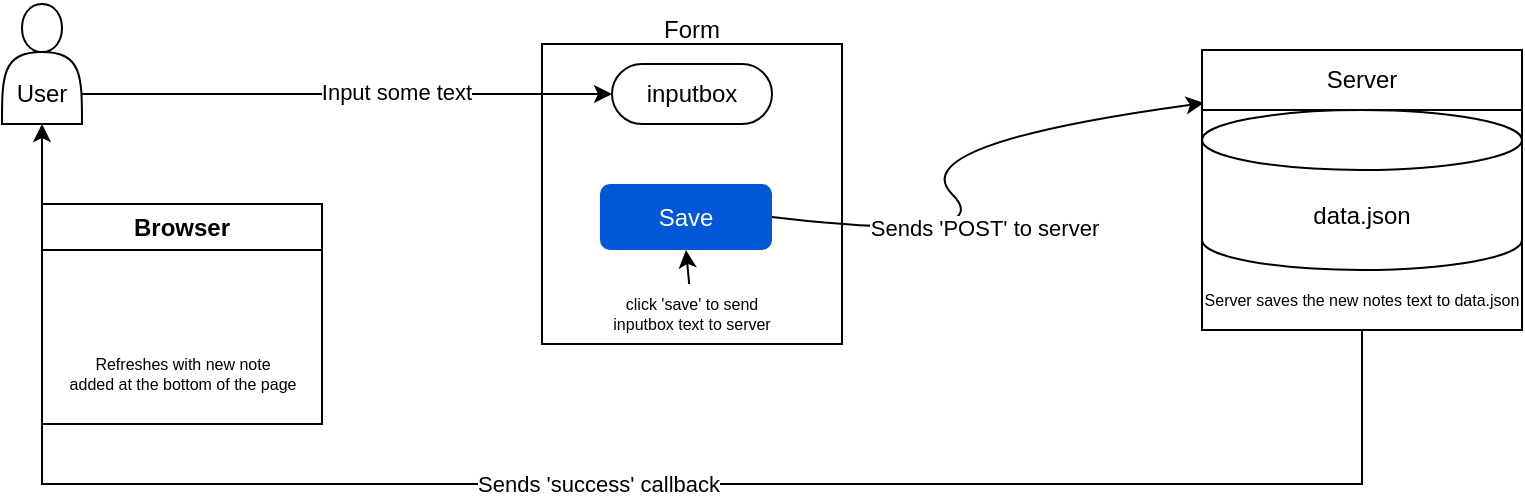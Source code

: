 <mxfile version="28.1.2">
  <diagram name="Page-1" id="BWR0iQsHFEz50JUMQGL5">
    <mxGraphModel dx="864" dy="528" grid="1" gridSize="10" guides="1" tooltips="1" connect="1" arrows="1" fold="1" page="1" pageScale="1" pageWidth="827" pageHeight="1169" math="0" shadow="0">
      <root>
        <mxCell id="0" />
        <mxCell id="1" parent="0" />
        <mxCell id="m2WXIrSw0jwoF81mmCLI-2" value="&lt;div&gt;&lt;br&gt;&lt;/div&gt;&lt;div&gt;&lt;br&gt;&lt;/div&gt;User" style="shape=actor;whiteSpace=wrap;html=1;" vertex="1" parent="1">
          <mxGeometry x="40" y="40" width="40" height="60" as="geometry" />
        </mxCell>
        <mxCell id="m2WXIrSw0jwoF81mmCLI-13" value="Form" style="text;html=1;align=center;verticalAlign=middle;whiteSpace=wrap;rounded=0;" vertex="1" parent="1">
          <mxGeometry x="355" y="38" width="60" height="30" as="geometry" />
        </mxCell>
        <mxCell id="m2WXIrSw0jwoF81mmCLI-12" value="" style="whiteSpace=wrap;html=1;aspect=fixed;" vertex="1" parent="1">
          <mxGeometry x="310" y="60" width="150" height="150" as="geometry" />
        </mxCell>
        <mxCell id="m2WXIrSw0jwoF81mmCLI-1" value="inputbox" style="html=1;dashed=0;whiteSpace=wrap;shape=mxgraph.dfd.start" vertex="1" parent="1">
          <mxGeometry x="345" y="70" width="80" height="30" as="geometry" />
        </mxCell>
        <mxCell id="m2WXIrSw0jwoF81mmCLI-3" value="" style="endArrow=classic;html=1;rounded=0;exitX=1;exitY=0.75;exitDx=0;exitDy=0;entryX=0;entryY=0.5;entryDx=0;entryDy=0;entryPerimeter=0;" edge="1" parent="1" source="m2WXIrSw0jwoF81mmCLI-2" target="m2WXIrSw0jwoF81mmCLI-1">
          <mxGeometry width="50" height="50" relative="1" as="geometry">
            <mxPoint x="390" y="460" as="sourcePoint" />
            <mxPoint x="180" y="85" as="targetPoint" />
          </mxGeometry>
        </mxCell>
        <mxCell id="m2WXIrSw0jwoF81mmCLI-11" value="Input some text" style="edgeLabel;html=1;align=center;verticalAlign=middle;resizable=0;points=[];" vertex="1" connectable="0" parent="m2WXIrSw0jwoF81mmCLI-3">
          <mxGeometry x="0.183" y="1" relative="1" as="geometry">
            <mxPoint as="offset" />
          </mxGeometry>
        </mxCell>
        <mxCell id="m2WXIrSw0jwoF81mmCLI-14" value="Save" style="rounded=1;fillColor=#0057D8;strokeColor=none;html=1;whiteSpace=wrap;fontColor=#ffffff;align=center;verticalAlign=middle;fontStyle=0;fontSize=12;sketch=0;" vertex="1" parent="1">
          <mxGeometry x="339" y="130" width="86" height="33" as="geometry" />
        </mxCell>
        <mxCell id="m2WXIrSw0jwoF81mmCLI-15" value="" style="curved=1;endArrow=classic;html=1;rounded=0;exitX=1;exitY=0.5;exitDx=0;exitDy=0;entryX=0.006;entryY=0.189;entryDx=0;entryDy=0;entryPerimeter=0;" edge="1" parent="1" source="m2WXIrSw0jwoF81mmCLI-14" target="m2WXIrSw0jwoF81mmCLI-18">
          <mxGeometry width="50" height="50" relative="1" as="geometry">
            <mxPoint x="490" y="160" as="sourcePoint" />
            <mxPoint x="540" y="110" as="targetPoint" />
            <Array as="points">
              <mxPoint x="540" y="160" />
              <mxPoint x="490" y="110" />
            </Array>
          </mxGeometry>
        </mxCell>
        <mxCell id="m2WXIrSw0jwoF81mmCLI-17" value="Sends &#39;POST&#39; to server" style="edgeLabel;html=1;align=center;verticalAlign=middle;resizable=0;points=[];" vertex="1" connectable="0" parent="m2WXIrSw0jwoF81mmCLI-15">
          <mxGeometry x="-0.377" y="7" relative="1" as="geometry">
            <mxPoint as="offset" />
          </mxGeometry>
        </mxCell>
        <mxCell id="m2WXIrSw0jwoF81mmCLI-18" value="Server" style="swimlane;fontStyle=0;childLayout=stackLayout;horizontal=1;startSize=30;horizontalStack=0;resizeParent=1;resizeParentMax=0;resizeLast=0;collapsible=1;marginBottom=0;whiteSpace=wrap;html=1;" vertex="1" parent="1">
          <mxGeometry x="640" y="63" width="160" height="140" as="geometry" />
        </mxCell>
        <mxCell id="m2WXIrSw0jwoF81mmCLI-16" value="data.json" style="shape=cylinder3;whiteSpace=wrap;html=1;boundedLbl=1;backgroundOutline=1;size=15;" vertex="1" parent="m2WXIrSw0jwoF81mmCLI-18">
          <mxGeometry y="30" width="160" height="80" as="geometry" />
        </mxCell>
        <mxCell id="m2WXIrSw0jwoF81mmCLI-27" value="Server saves the new notes text to data.json" style="text;html=1;align=center;verticalAlign=middle;whiteSpace=wrap;rounded=0;fontSize=8;" vertex="1" parent="m2WXIrSw0jwoF81mmCLI-18">
          <mxGeometry y="110" width="160" height="30" as="geometry" />
        </mxCell>
        <mxCell id="m2WXIrSw0jwoF81mmCLI-22" value="" style="endArrow=classic;html=1;rounded=0;exitX=0.5;exitY=1;exitDx=0;exitDy=0;edgeStyle=elbowEdgeStyle;elbow=vertical;entryX=0.5;entryY=1;entryDx=0;entryDy=0;" edge="1" parent="1" source="m2WXIrSw0jwoF81mmCLI-18" target="m2WXIrSw0jwoF81mmCLI-2">
          <mxGeometry width="50" height="50" relative="1" as="geometry">
            <mxPoint x="715" y="303.0" as="sourcePoint" />
            <mxPoint x="55" y="230.0" as="targetPoint" />
            <Array as="points">
              <mxPoint x="390" y="280" />
            </Array>
          </mxGeometry>
        </mxCell>
        <mxCell id="m2WXIrSw0jwoF81mmCLI-23" value="Sends &#39;success&#39; callback" style="edgeLabel;html=1;align=center;verticalAlign=middle;resizable=0;points=[];" vertex="1" connectable="0" parent="m2WXIrSw0jwoF81mmCLI-22">
          <mxGeometry x="0.001" relative="1" as="geometry">
            <mxPoint as="offset" />
          </mxGeometry>
        </mxCell>
        <mxCell id="m2WXIrSw0jwoF81mmCLI-25" value="click &#39;save&#39; to send inputbox text to server" style="text;html=1;align=center;verticalAlign=middle;whiteSpace=wrap;rounded=0;fontSize=8;" vertex="1" parent="1">
          <mxGeometry x="336" y="180" width="98" height="30" as="geometry" />
        </mxCell>
        <mxCell id="m2WXIrSw0jwoF81mmCLI-26" value="" style="endArrow=classic;html=1;rounded=0;entryX=0.5;entryY=1;entryDx=0;entryDy=0;" edge="1" parent="1" source="m2WXIrSw0jwoF81mmCLI-25" target="m2WXIrSw0jwoF81mmCLI-14">
          <mxGeometry width="50" height="50" relative="1" as="geometry">
            <mxPoint x="340" y="270" as="sourcePoint" />
            <mxPoint x="390" y="220" as="targetPoint" />
          </mxGeometry>
        </mxCell>
        <mxCell id="m2WXIrSw0jwoF81mmCLI-28" value="Browser" style="swimlane;whiteSpace=wrap;html=1;" vertex="1" parent="1">
          <mxGeometry x="60" y="140" width="140" height="110" as="geometry" />
        </mxCell>
        <mxCell id="m2WXIrSw0jwoF81mmCLI-29" value="Refreshes with new note &lt;br&gt;added at the bottom of the page" style="text;html=1;align=center;verticalAlign=middle;resizable=0;points=[];autosize=1;strokeColor=none;fillColor=none;fontSize=8;" vertex="1" parent="m2WXIrSw0jwoF81mmCLI-28">
          <mxGeometry y="70" width="140" height="30" as="geometry" />
        </mxCell>
      </root>
    </mxGraphModel>
  </diagram>
</mxfile>
